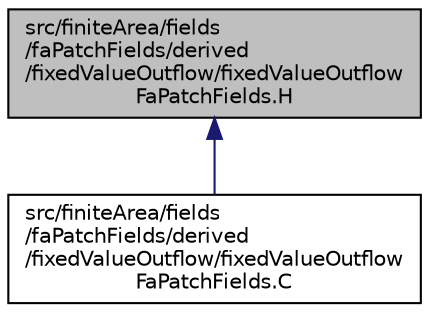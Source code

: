digraph "src/finiteArea/fields/faPatchFields/derived/fixedValueOutflow/fixedValueOutflowFaPatchFields.H"
{
  bgcolor="transparent";
  edge [fontname="Helvetica",fontsize="10",labelfontname="Helvetica",labelfontsize="10"];
  node [fontname="Helvetica",fontsize="10",shape=record];
  Node1 [label="src/finiteArea/fields\l/faPatchFields/derived\l/fixedValueOutflow/fixedValueOutflow\lFaPatchFields.H",height=0.2,width=0.4,color="black", fillcolor="grey75", style="filled" fontcolor="black"];
  Node1 -> Node2 [dir="back",color="midnightblue",fontsize="10",style="solid",fontname="Helvetica"];
  Node2 [label="src/finiteArea/fields\l/faPatchFields/derived\l/fixedValueOutflow/fixedValueOutflow\lFaPatchFields.C",height=0.2,width=0.4,color="black",URL="$fixedValueOutflowFaPatchFields_8C.html"];
}
